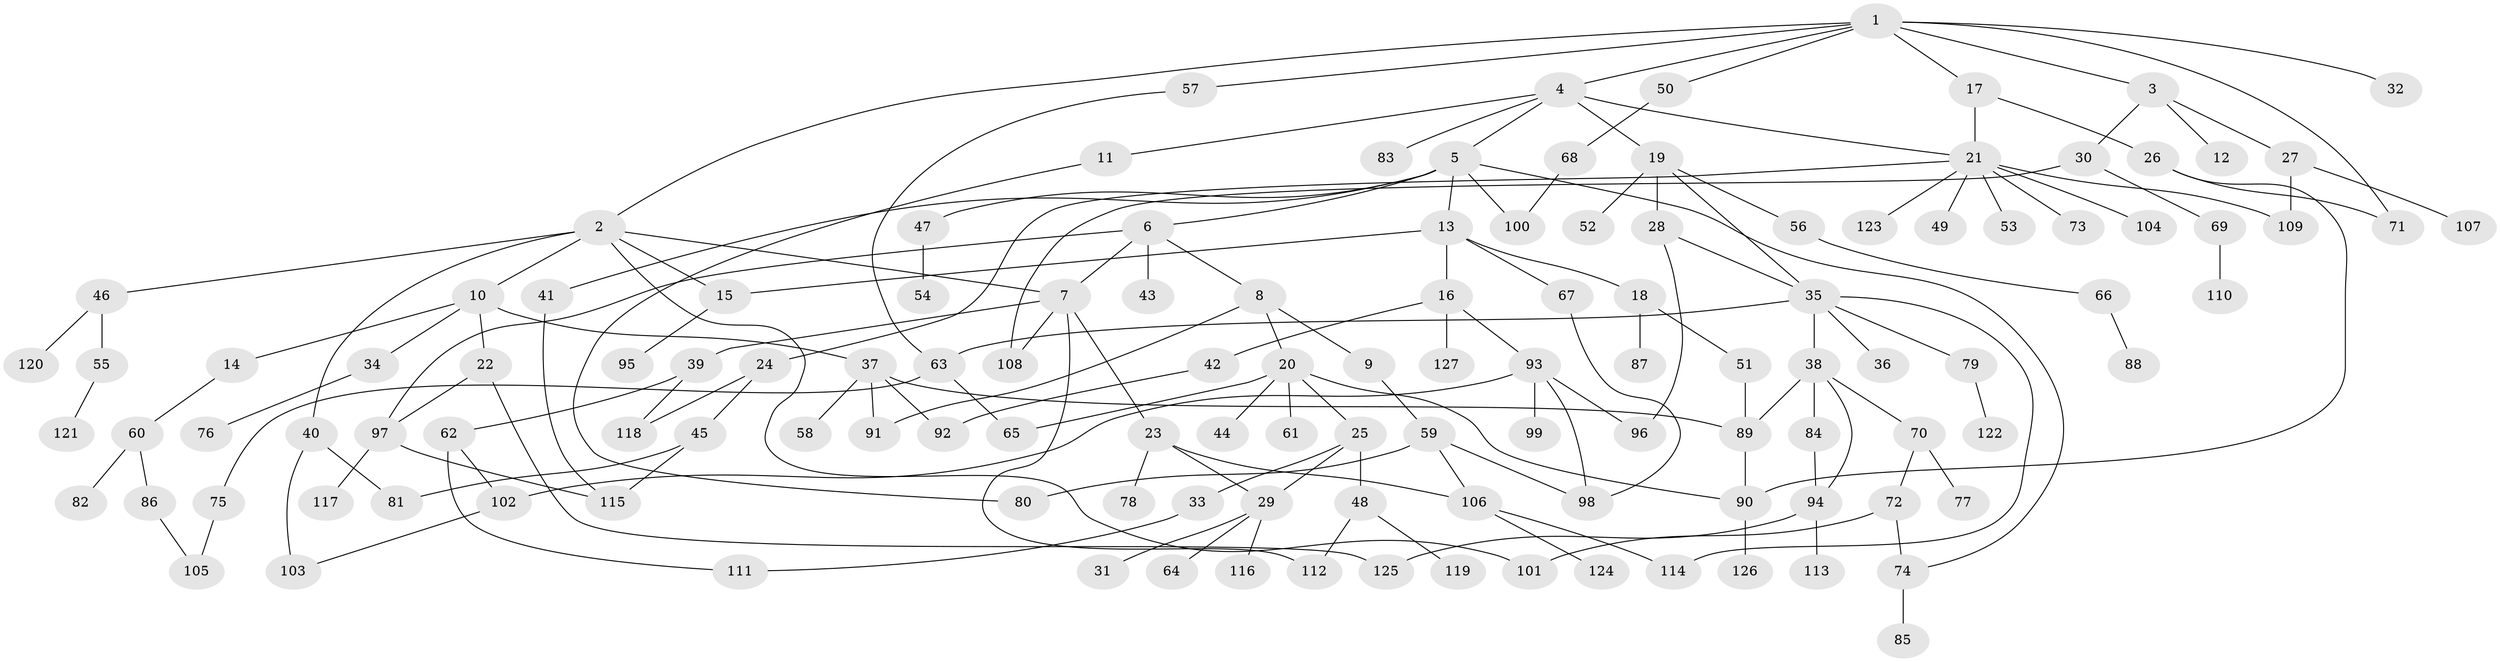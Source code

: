 // coarse degree distribution, {11: 0.022727272727272728, 4: 0.09090909090909091, 7: 0.022727272727272728, 5: 0.056818181818181816, 2: 0.25, 1: 0.32954545454545453, 6: 0.022727272727272728, 3: 0.18181818181818182, 9: 0.022727272727272728}
// Generated by graph-tools (version 1.1) at 2025/51/02/27/25 19:51:38]
// undirected, 127 vertices, 163 edges
graph export_dot {
graph [start="1"]
  node [color=gray90,style=filled];
  1;
  2;
  3;
  4;
  5;
  6;
  7;
  8;
  9;
  10;
  11;
  12;
  13;
  14;
  15;
  16;
  17;
  18;
  19;
  20;
  21;
  22;
  23;
  24;
  25;
  26;
  27;
  28;
  29;
  30;
  31;
  32;
  33;
  34;
  35;
  36;
  37;
  38;
  39;
  40;
  41;
  42;
  43;
  44;
  45;
  46;
  47;
  48;
  49;
  50;
  51;
  52;
  53;
  54;
  55;
  56;
  57;
  58;
  59;
  60;
  61;
  62;
  63;
  64;
  65;
  66;
  67;
  68;
  69;
  70;
  71;
  72;
  73;
  74;
  75;
  76;
  77;
  78;
  79;
  80;
  81;
  82;
  83;
  84;
  85;
  86;
  87;
  88;
  89;
  90;
  91;
  92;
  93;
  94;
  95;
  96;
  97;
  98;
  99;
  100;
  101;
  102;
  103;
  104;
  105;
  106;
  107;
  108;
  109;
  110;
  111;
  112;
  113;
  114;
  115;
  116;
  117;
  118;
  119;
  120;
  121;
  122;
  123;
  124;
  125;
  126;
  127;
  1 -- 2;
  1 -- 3;
  1 -- 4;
  1 -- 17;
  1 -- 32;
  1 -- 50;
  1 -- 57;
  1 -- 71;
  2 -- 7;
  2 -- 10;
  2 -- 15;
  2 -- 40;
  2 -- 46;
  2 -- 101;
  3 -- 12;
  3 -- 27;
  3 -- 30;
  4 -- 5;
  4 -- 11;
  4 -- 19;
  4 -- 21;
  4 -- 83;
  5 -- 6;
  5 -- 13;
  5 -- 41;
  5 -- 47;
  5 -- 100;
  5 -- 74;
  6 -- 8;
  6 -- 43;
  6 -- 97;
  6 -- 7;
  7 -- 23;
  7 -- 39;
  7 -- 108;
  7 -- 112;
  8 -- 9;
  8 -- 20;
  8 -- 91;
  9 -- 59;
  10 -- 14;
  10 -- 22;
  10 -- 34;
  10 -- 37;
  11 -- 80;
  13 -- 16;
  13 -- 18;
  13 -- 67;
  13 -- 15;
  14 -- 60;
  15 -- 95;
  16 -- 42;
  16 -- 93;
  16 -- 127;
  17 -- 26;
  17 -- 21;
  18 -- 51;
  18 -- 87;
  19 -- 28;
  19 -- 52;
  19 -- 56;
  19 -- 35;
  20 -- 25;
  20 -- 44;
  20 -- 61;
  20 -- 65;
  20 -- 90;
  21 -- 24;
  21 -- 49;
  21 -- 53;
  21 -- 73;
  21 -- 104;
  21 -- 123;
  21 -- 109;
  22 -- 125;
  22 -- 97;
  23 -- 78;
  23 -- 106;
  23 -- 29;
  24 -- 45;
  24 -- 118;
  25 -- 29;
  25 -- 33;
  25 -- 48;
  26 -- 71;
  26 -- 90;
  27 -- 107;
  27 -- 109;
  28 -- 35;
  28 -- 96;
  29 -- 31;
  29 -- 64;
  29 -- 116;
  30 -- 69;
  30 -- 108;
  33 -- 111;
  34 -- 76;
  35 -- 36;
  35 -- 38;
  35 -- 79;
  35 -- 114;
  35 -- 63;
  37 -- 58;
  37 -- 89;
  37 -- 92;
  37 -- 91;
  38 -- 70;
  38 -- 84;
  38 -- 94;
  38 -- 89;
  39 -- 62;
  39 -- 118;
  40 -- 103;
  40 -- 81;
  41 -- 115;
  42 -- 92;
  45 -- 81;
  45 -- 115;
  46 -- 55;
  46 -- 120;
  47 -- 54;
  48 -- 112;
  48 -- 119;
  50 -- 68;
  51 -- 89;
  55 -- 121;
  56 -- 66;
  57 -- 63;
  59 -- 106;
  59 -- 98;
  59 -- 80;
  60 -- 82;
  60 -- 86;
  62 -- 111;
  62 -- 102;
  63 -- 75;
  63 -- 65;
  66 -- 88;
  67 -- 98;
  68 -- 100;
  69 -- 110;
  70 -- 72;
  70 -- 77;
  72 -- 74;
  72 -- 101;
  74 -- 85;
  75 -- 105;
  79 -- 122;
  84 -- 94;
  86 -- 105;
  89 -- 90;
  90 -- 126;
  93 -- 96;
  93 -- 99;
  93 -- 102;
  93 -- 98;
  94 -- 113;
  94 -- 125;
  97 -- 115;
  97 -- 117;
  102 -- 103;
  106 -- 114;
  106 -- 124;
}
